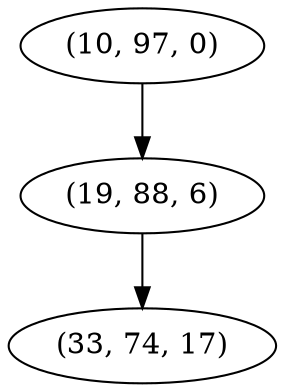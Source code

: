 digraph tree {
    "(10, 97, 0)";
    "(19, 88, 6)";
    "(33, 74, 17)";
    "(10, 97, 0)" -> "(19, 88, 6)";
    "(19, 88, 6)" -> "(33, 74, 17)";
}

